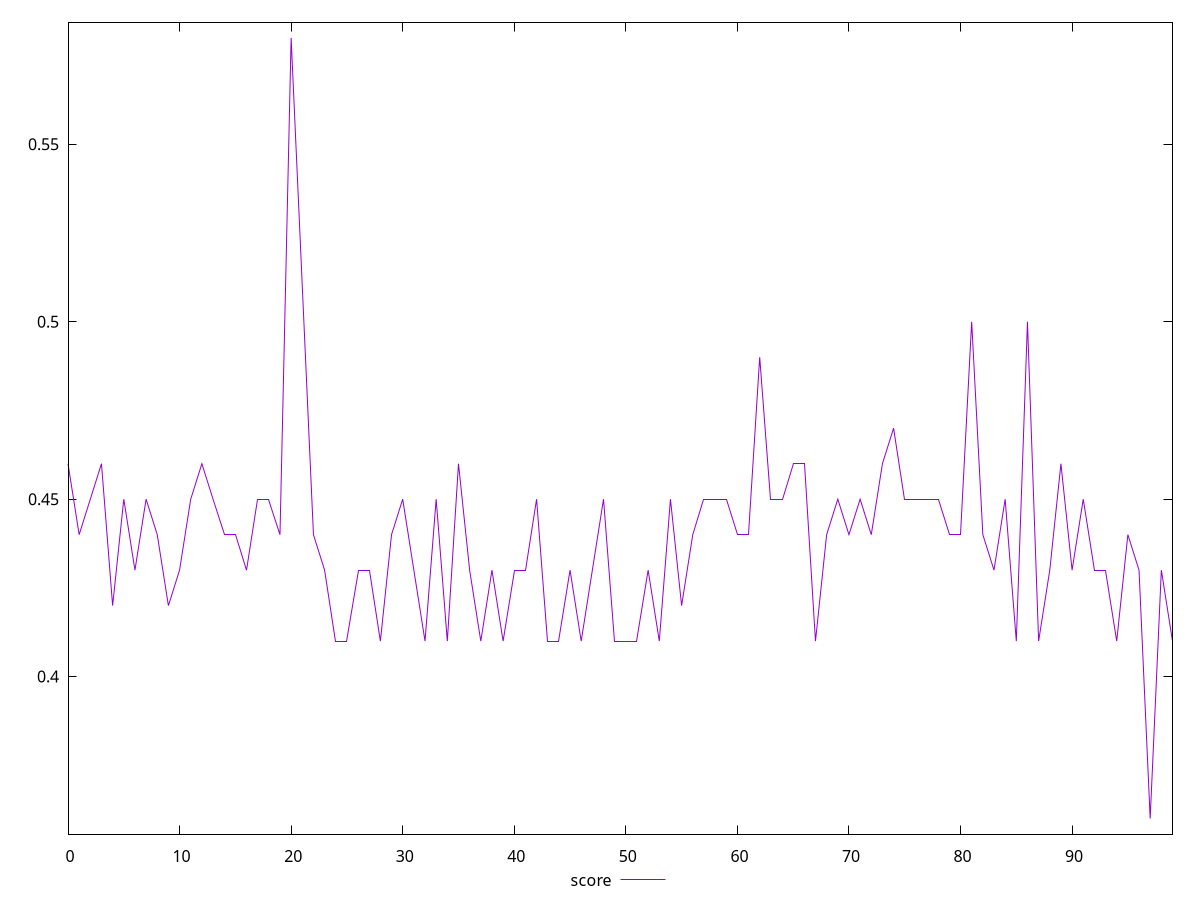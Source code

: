 reset

$score <<EOF
0 0.46
1 0.44
2 0.45
3 0.46
4 0.42
5 0.45
6 0.43
7 0.45
8 0.44
9 0.42
10 0.43
11 0.45
12 0.46
13 0.45
14 0.44
15 0.44
16 0.43
17 0.45
18 0.45
19 0.44
20 0.58
21 0.51
22 0.44
23 0.43
24 0.41
25 0.41
26 0.43
27 0.43
28 0.41
29 0.44
30 0.45
31 0.43
32 0.41
33 0.45
34 0.41
35 0.46
36 0.43
37 0.41
38 0.43
39 0.41
40 0.43
41 0.43
42 0.45
43 0.41
44 0.41
45 0.43
46 0.41
47 0.43
48 0.45
49 0.41
50 0.41
51 0.41
52 0.43
53 0.41
54 0.45
55 0.42
56 0.44
57 0.45
58 0.45
59 0.45
60 0.44
61 0.44
62 0.49
63 0.45
64 0.45
65 0.46
66 0.46
67 0.41
68 0.44
69 0.45
70 0.44
71 0.45
72 0.44
73 0.46
74 0.47
75 0.45
76 0.45
77 0.45
78 0.45
79 0.44
80 0.44
81 0.5
82 0.44
83 0.43
84 0.45
85 0.41
86 0.5
87 0.41
88 0.43
89 0.46
90 0.43
91 0.45
92 0.43
93 0.43
94 0.41
95 0.44
96 0.43
97 0.36
98 0.43
99 0.41
EOF

set key outside below
set xrange [0:99]
set yrange [0.35559999999999997:0.5843999999999999]
set trange [0.35559999999999997:0.5843999999999999]
set terminal svg size 640, 500 enhanced background rgb 'white'
set output "reprap/uses-webp-images/samples/pages+cached+noexternal+nomedia/score/values.svg"

plot $score title "score" with line

reset
